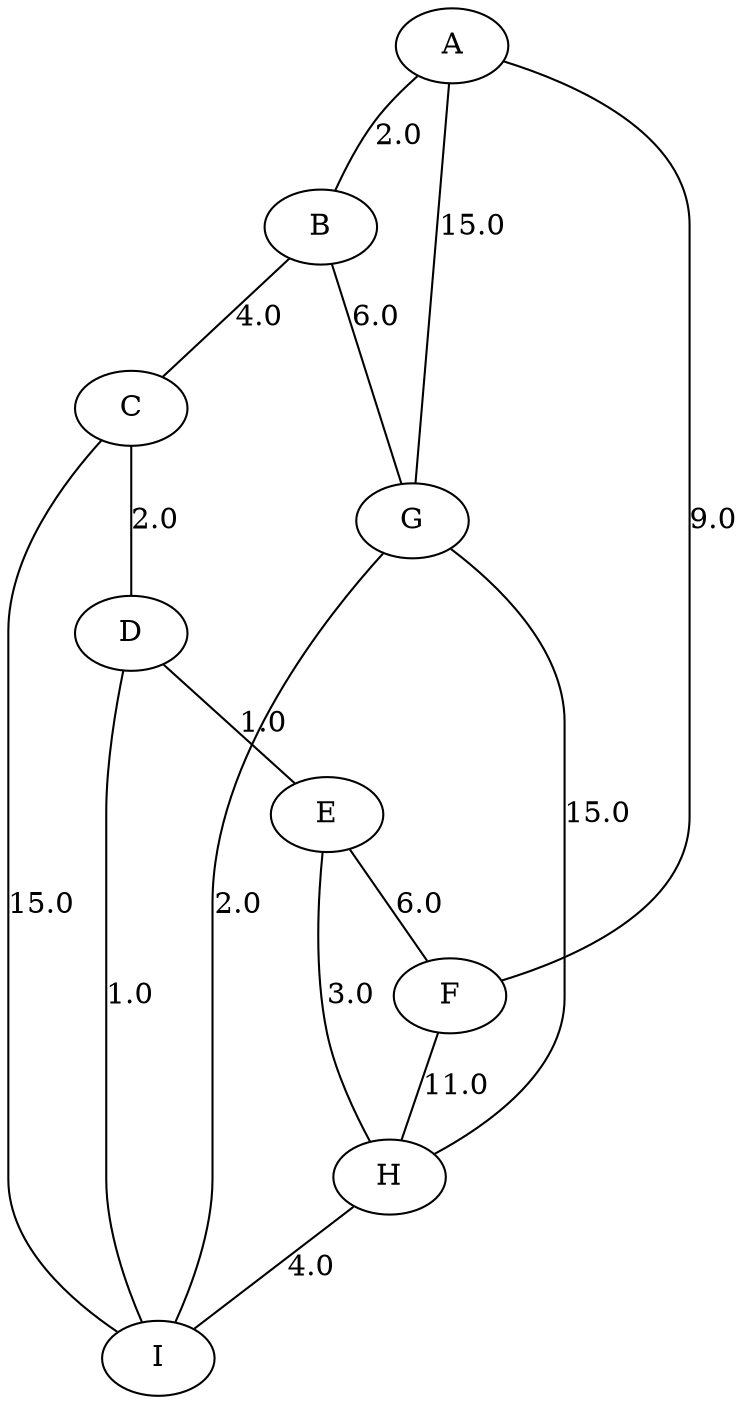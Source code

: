 strict graph G {
  F;
  I;
  B;
  G;
  C;
  D;
  A;
  H;
  E;
  E -- H [ label="3.0" ];
  B -- C [ label="4.0" ];
  E -- F [ label="6.0" ];
  F -- H [ label="11.0" ];
  C -- I [ label="15.0" ];
  D -- I [ label="1.0" ];
  C -- D [ label="2.0" ];
  A -- F [ label="9.0" ];
  A -- G [ label="15.0" ];
  G -- I [ label="2.0" ];
  D -- E [ label="1.0" ];
  A -- B [ label="2.0" ];
  H -- I [ label="4.0" ];
  G -- H [ label="15.0" ];
  B -- G [ label="6.0" ];
}
